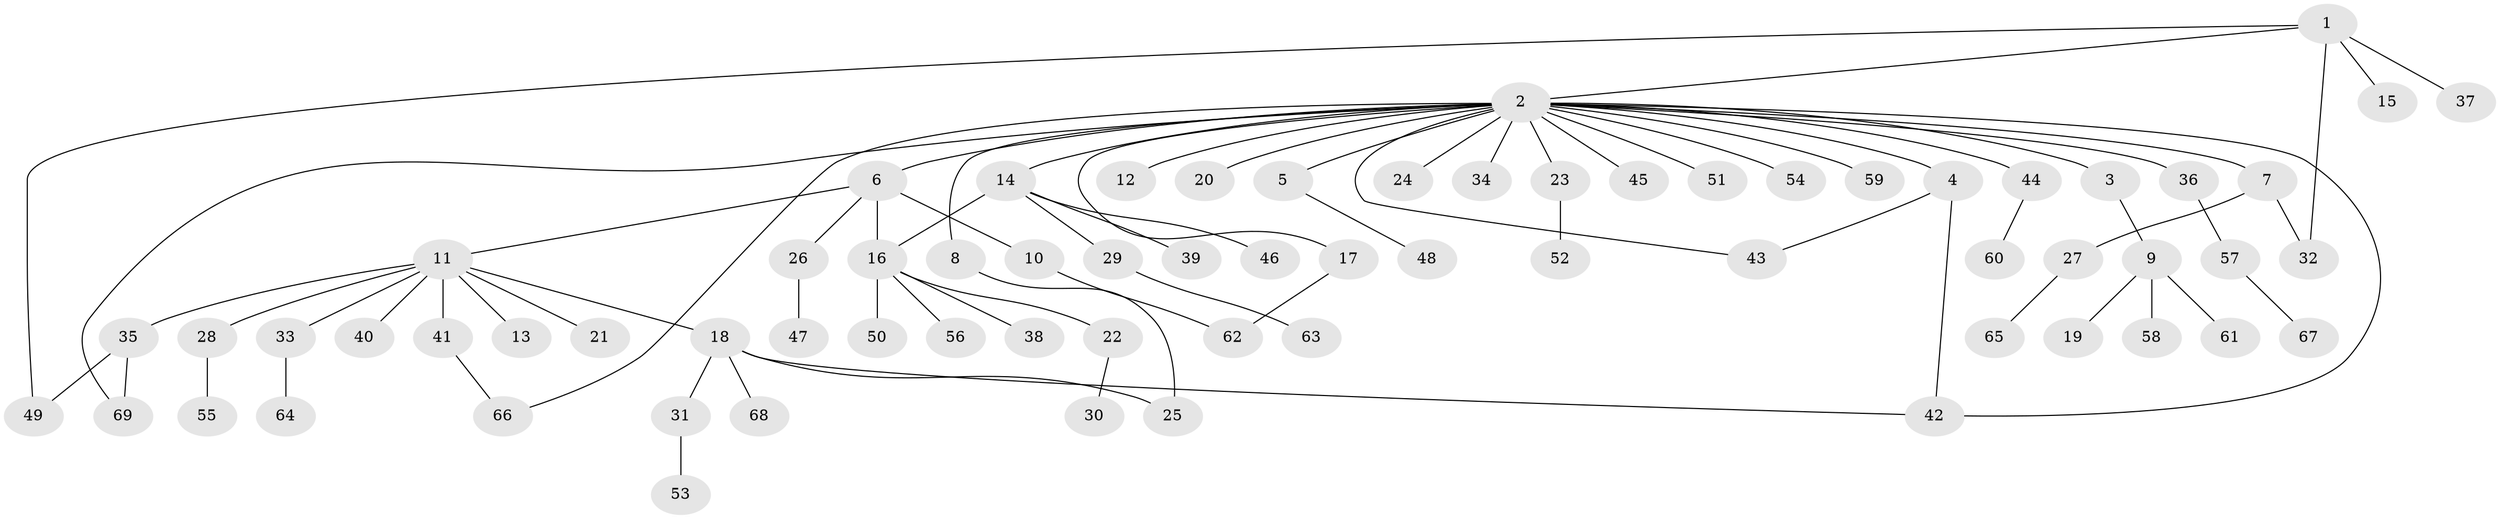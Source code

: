 // Generated by graph-tools (version 1.1) at 2025/11/02/27/25 16:11:15]
// undirected, 69 vertices, 78 edges
graph export_dot {
graph [start="1"]
  node [color=gray90,style=filled];
  1;
  2;
  3;
  4;
  5;
  6;
  7;
  8;
  9;
  10;
  11;
  12;
  13;
  14;
  15;
  16;
  17;
  18;
  19;
  20;
  21;
  22;
  23;
  24;
  25;
  26;
  27;
  28;
  29;
  30;
  31;
  32;
  33;
  34;
  35;
  36;
  37;
  38;
  39;
  40;
  41;
  42;
  43;
  44;
  45;
  46;
  47;
  48;
  49;
  50;
  51;
  52;
  53;
  54;
  55;
  56;
  57;
  58;
  59;
  60;
  61;
  62;
  63;
  64;
  65;
  66;
  67;
  68;
  69;
  1 -- 2;
  1 -- 15;
  1 -- 32;
  1 -- 37;
  1 -- 49;
  2 -- 3;
  2 -- 4;
  2 -- 5;
  2 -- 6;
  2 -- 7;
  2 -- 8;
  2 -- 12;
  2 -- 14;
  2 -- 17;
  2 -- 20;
  2 -- 23;
  2 -- 24;
  2 -- 34;
  2 -- 36;
  2 -- 42;
  2 -- 43;
  2 -- 44;
  2 -- 45;
  2 -- 51;
  2 -- 54;
  2 -- 59;
  2 -- 66;
  2 -- 69;
  3 -- 9;
  4 -- 42;
  4 -- 43;
  5 -- 48;
  6 -- 10;
  6 -- 11;
  6 -- 16;
  6 -- 26;
  7 -- 27;
  7 -- 32;
  8 -- 25;
  9 -- 19;
  9 -- 58;
  9 -- 61;
  10 -- 62;
  11 -- 13;
  11 -- 18;
  11 -- 21;
  11 -- 28;
  11 -- 33;
  11 -- 35;
  11 -- 40;
  11 -- 41;
  14 -- 16;
  14 -- 29;
  14 -- 39;
  14 -- 46;
  16 -- 22;
  16 -- 38;
  16 -- 50;
  16 -- 56;
  17 -- 62;
  18 -- 25;
  18 -- 31;
  18 -- 42;
  18 -- 68;
  22 -- 30;
  23 -- 52;
  26 -- 47;
  27 -- 65;
  28 -- 55;
  29 -- 63;
  31 -- 53;
  33 -- 64;
  35 -- 49;
  35 -- 69;
  36 -- 57;
  41 -- 66;
  44 -- 60;
  57 -- 67;
}
